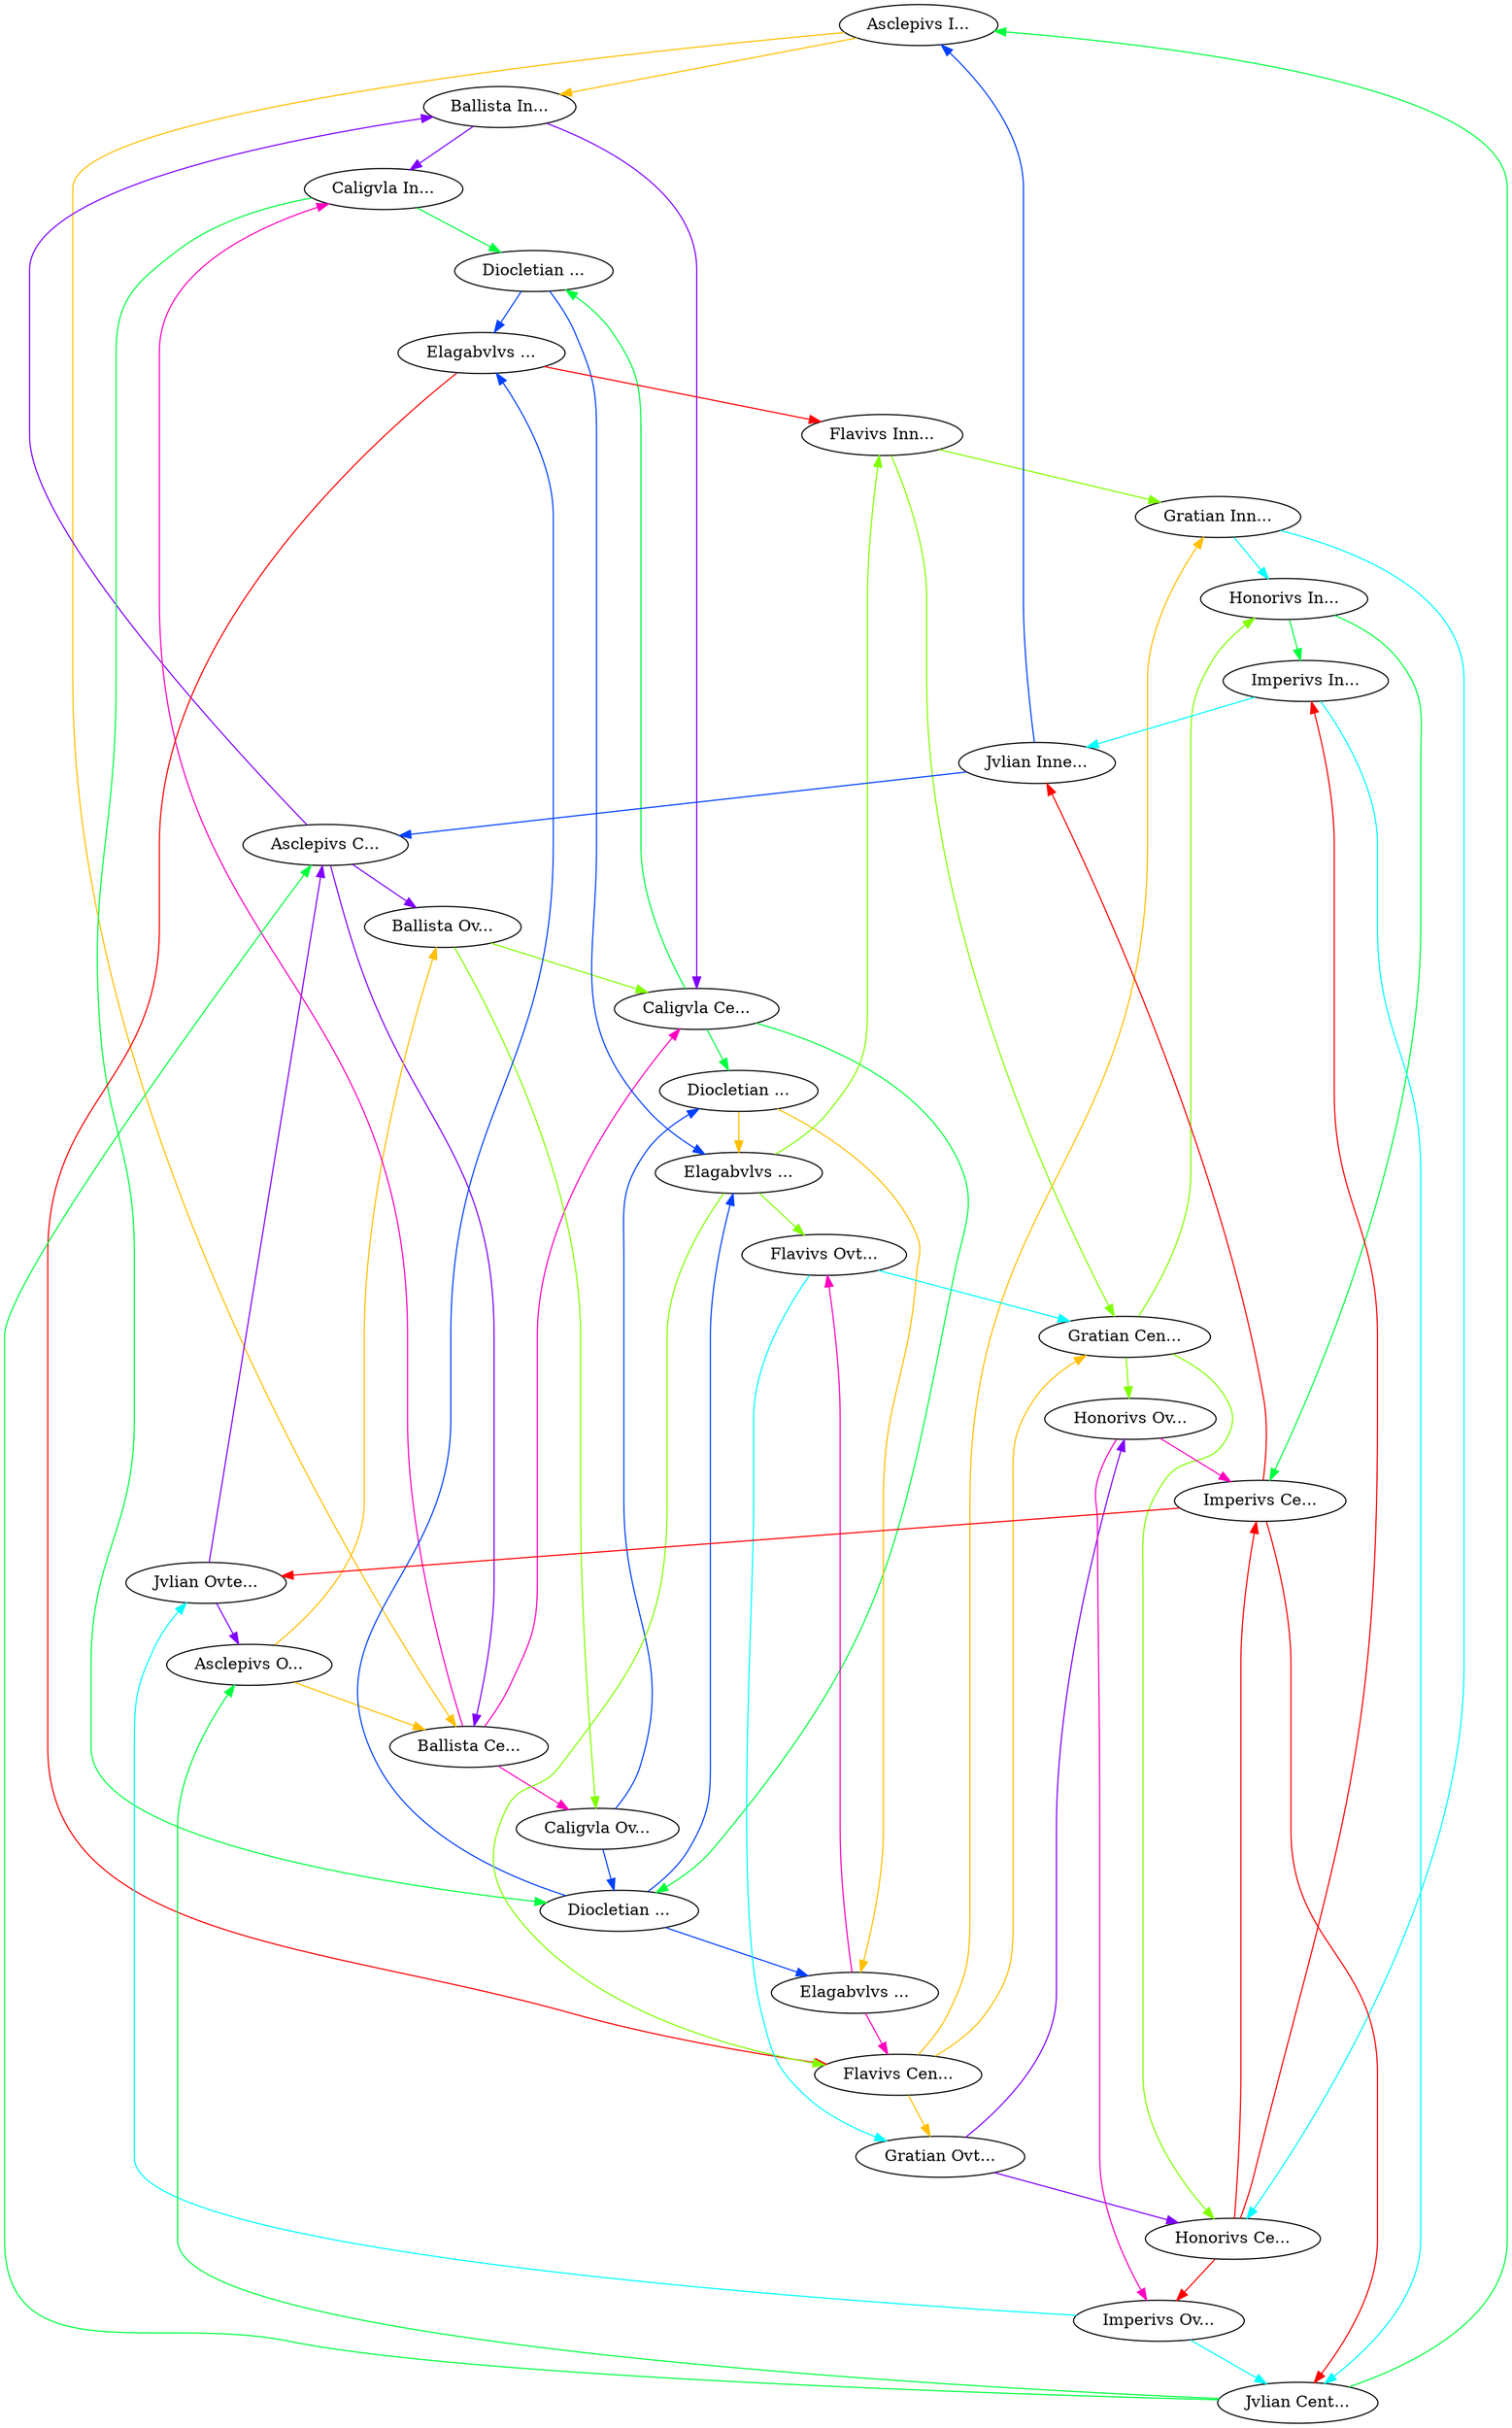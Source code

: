 graph x {
"Asclepivs Inner Lane" [pos="6.05555555555556,-5.625",label="Asclepivs I..."]
"Asclepivs Centre Lane" [pos="5.875,-5.97222222222222",label="Asclepivs C..."]
"Asclepivs Ovter Lane" [pos="5.65277777777778,-6.33333333333333",label="Asclepivs O..."]
"Ballista Inner Lane" [pos="7,-6.08333333333333",label="Ballista In..."]
"Ballista Centre Lane" [pos="7.15277777777778,-6.54166666666667",label="Ballista Ce..."]
"Ballista Ovter Lane" [pos="7.27777777777778,-7",label="Ballista Ov..."]
"Caligvla Inner Lane" [pos="7.47222222222222,-5.83333333333333",label="Caligvla In..."]
"Caligvla Centre Lane" [pos="7.83333333333333,-5.69444444444444",label="Caligvla Ce..."]
"Caligvla Ovter Lane" [pos="8.125,-5.51388888888889",label="Caligvla Ov..."]
"Diocletian Inner Lane" [pos="6.65277777777778,-5.23611111111111",label="Diocletian ..."]
"Diocletian Centre Lane" [pos="6.81944444444444,-4.91666666666667",label="Diocletian ..."]
"Diocletian Ovter Lane" [pos="6.98611111111111,-4.625",label="Diocletian ..."]
"Elagabvlvs Inner Lane" [pos="5.13888888888889,-4.52777777777778",label="Elagabvlvs ..."]
"Elagabvlvs Centre Lane" [pos="5.30555555555556,-4.20833333333333",label="Elagabvlvs ..."]
"Elagabvlvs Ovter Lane" [pos="5.5,-3.93055555555556",label="Elagabvlvs ..."]
"Flavivs Inner Lane" [pos="3.83333333333333,-3.93055555555556",label="Flavivs Inn..."]
"Flavivs Centre Lane" [pos="4.02777777777778,-3.625",label="Flavivs Cen..."]
"Flavivs Ovter Lane" [pos="4.20833333333333,-3.33333333333333",label="Flavivs Ovt..."]
"Gratian Inner Lane" [pos="2.84722222222222,-3.44444444444444",label="Gratian Inn..."]
"Gratian Centre Lane" [pos="2.83333333333333,-3.125",label="Gratian Cen..."]
"Gratian Ovter Lane" [pos="2.81944444444444,-2.77777777777778",label="Gratian Ovt..."]
"Honorivs Inner Lane" [pos="2.34722222222222,-3.70833333333333",label="Honorivs In..."]
"Honorivs Centre Lane" [pos="1.90277777777778,-3.81944444444444",label="Honorivs Ce..."]
"Honorivs Ovter Lane" [pos="1.45833333333333,-3.97222222222222",label="Honorivs Ov..."]
"Imperivs Inner Lane" [pos="3.13888888888889,-4.25",label="Imperivs In..."]
"Imperivs Centre Lane" [pos="2.93055555555556,-4.55555555555556",label="Imperivs Ce..."]
"Imperivs Ovter Lane" [pos="2.68055555555556,-4.90277777777778",label="Imperivs Ov..."]
"Jvlian Inner Lane" [pos="4.45833333333333,-4.86111111111111",label="Jvlian Inne..."]
"Jvlian Centre Lane" [pos="4.29166666666667,-5.19444444444444",label="Jvlian Cent..."]
"Jvlian Ovter Lane" [pos="4.08333333333333,-5.56944444444444",label="Jvlian Ovte..."]
"Flavivs Centre Lane" -- "Gratian Inner Lane" [dir="forward",color="0.125,1,1"]
"Flavivs Centre Lane" -- "Gratian Ovter Lane" [dir="forward",color="0.125,1,1"]
"Flavivs Centre Lane" -- "Gratian Centre Lane" [dir="forward",color="0.125,1,1"]
"Elagabvlvs Centre Lane" -- "Flavivs Centre Lane" [dir="forward",color="0.25,1,1"]
"Elagabvlvs Centre Lane" -- "Flavivs Ovter Lane" [dir="forward",color="0.25,1,1"]
"Elagabvlvs Centre Lane" -- "Flavivs Inner Lane" [dir="forward",color="0.25,1,1"]
"Honorivs Inner Lane" -- "Imperivs Centre Lane" [dir="forward",color="0.375,1,1"]
"Honorivs Inner Lane" -- "Imperivs Inner Lane" [dir="forward",color="0.375,1,1"]
"Flavivs Ovter Lane" -- "Gratian Ovter Lane" [dir="forward",color="0.5,1,1"]
"Flavivs Ovter Lane" -- "Gratian Centre Lane" [dir="forward",color="0.5,1,1"]
"Diocletian Centre Lane" -- "Elagabvlvs Centre Lane" [dir="forward",color="0.625,1,1"]
"Diocletian Centre Lane" -- "Elagabvlvs Inner Lane" [dir="forward",color="0.625,1,1"]
"Diocletian Centre Lane" -- "Elagabvlvs Ovter Lane" [dir="forward",color="0.625,1,1"]
"Gratian Ovter Lane" -- "Honorivs Ovter Lane" [dir="forward",color="0.75,1,1"]
"Gratian Ovter Lane" -- "Honorivs Centre Lane" [dir="forward",color="0.75,1,1"]
"Elagabvlvs Ovter Lane" -- "Flavivs Centre Lane" [dir="forward",color="0.875,1,1"]
"Elagabvlvs Ovter Lane" -- "Flavivs Ovter Lane" [dir="forward",color="0.875,1,1"]
"Honorivs Centre Lane" -- "Imperivs Centre Lane" [dir="forward",color="1,1,1"]
"Honorivs Centre Lane" -- "Imperivs Ovter Lane" [dir="forward",color="1,1,1"]
"Honorivs Centre Lane" -- "Imperivs Inner Lane" [dir="forward",color="1,1,1"]
"Asclepivs Inner Lane" -- "Ballista Centre Lane" [dir="forward",color="0.125,1,1"]
"Asclepivs Inner Lane" -- "Ballista Inner Lane" [dir="forward",color="0.125,1,1"]
"Ballista Ovter Lane" -- "Caligvla Ovter Lane" [dir="forward",color="0.25,1,1"]
"Ballista Ovter Lane" -- "Caligvla Centre Lane" [dir="forward",color="0.25,1,1"]
"Jvlian Centre Lane" -- "Asclepivs Inner Lane" [dir="forward",color="0.375,1,1"]
"Jvlian Centre Lane" -- "Asclepivs Centre Lane" [dir="forward",color="0.375,1,1"]
"Jvlian Centre Lane" -- "Asclepivs Ovter Lane" [dir="forward",color="0.375,1,1"]
"Imperivs Ovter Lane" -- "Jvlian Ovter Lane" [dir="forward",color="0.5,1,1"]
"Imperivs Ovter Lane" -- "Jvlian Centre Lane" [dir="forward",color="0.5,1,1"]
"Caligvla Ovter Lane" -- "Diocletian Centre Lane" [dir="forward",color="0.625,1,1"]
"Caligvla Ovter Lane" -- "Diocletian Ovter Lane" [dir="forward",color="0.625,1,1"]
"Asclepivs Centre Lane" -- "Ballista Ovter Lane" [dir="forward",color="0.75,1,1"]
"Asclepivs Centre Lane" -- "Ballista Centre Lane" [dir="forward",color="0.75,1,1"]
"Asclepivs Centre Lane" -- "Ballista Inner Lane" [dir="forward",color="0.75,1,1"]
"Ballista Centre Lane" -- "Caligvla Ovter Lane" [dir="forward",color="0.875,1,1"]
"Ballista Centre Lane" -- "Caligvla Centre Lane" [dir="forward",color="0.875,1,1"]
"Ballista Centre Lane" -- "Caligvla Inner Lane" [dir="forward",color="0.875,1,1"]
"Elagabvlvs Inner Lane" -- "Flavivs Centre Lane" [dir="forward",color="1,1,1"]
"Elagabvlvs Inner Lane" -- "Flavivs Inner Lane" [dir="forward",color="1,1,1"]
"Diocletian Ovter Lane" -- "Elagabvlvs Centre Lane" [dir="forward",color="0.125,1,1"]
"Diocletian Ovter Lane" -- "Elagabvlvs Ovter Lane" [dir="forward",color="0.125,1,1"]
"Flavivs Inner Lane" -- "Gratian Inner Lane" [dir="forward",color="0.25,1,1"]
"Flavivs Inner Lane" -- "Gratian Centre Lane" [dir="forward",color="0.25,1,1"]
"Caligvla Centre Lane" -- "Diocletian Centre Lane" [dir="forward",color="0.375,1,1"]
"Caligvla Centre Lane" -- "Diocletian Ovter Lane" [dir="forward",color="0.375,1,1"]
"Caligvla Centre Lane" -- "Diocletian Inner Lane" [dir="forward",color="0.375,1,1"]
"Imperivs Inner Lane" -- "Jvlian Centre Lane" [dir="forward",color="0.5,1,1"]
"Imperivs Inner Lane" -- "Jvlian Inner Lane" [dir="forward",color="0.5,1,1"]
"Diocletian Inner Lane" -- "Elagabvlvs Centre Lane" [dir="forward",color="0.625,1,1"]
"Diocletian Inner Lane" -- "Elagabvlvs Inner Lane" [dir="forward",color="0.625,1,1"]
"Jvlian Ovter Lane" -- "Asclepivs Centre Lane" [dir="forward",color="0.75,1,1"]
"Jvlian Ovter Lane" -- "Asclepivs Ovter Lane" [dir="forward",color="0.75,1,1"]
"Honorivs Ovter Lane" -- "Imperivs Centre Lane" [dir="forward",color="0.875,1,1"]
"Honorivs Ovter Lane" -- "Imperivs Ovter Lane" [dir="forward",color="0.875,1,1"]
"Imperivs Centre Lane" -- "Jvlian Ovter Lane" [dir="forward",color="1,1,1"]
"Imperivs Centre Lane" -- "Jvlian Centre Lane" [dir="forward",color="1,1,1"]
"Imperivs Centre Lane" -- "Jvlian Inner Lane" [dir="forward",color="1,1,1"]
"Asclepivs Ovter Lane" -- "Ballista Ovter Lane" [dir="forward",color="0.125,1,1"]
"Asclepivs Ovter Lane" -- "Ballista Centre Lane" [dir="forward",color="0.125,1,1"]
"Gratian Centre Lane" -- "Honorivs Ovter Lane" [dir="forward",color="0.25,1,1"]
"Gratian Centre Lane" -- "Honorivs Centre Lane" [dir="forward",color="0.25,1,1"]
"Gratian Centre Lane" -- "Honorivs Inner Lane" [dir="forward",color="0.25,1,1"]
"Caligvla Inner Lane" -- "Diocletian Centre Lane" [dir="forward",color="0.375,1,1"]
"Caligvla Inner Lane" -- "Diocletian Inner Lane" [dir="forward",color="0.375,1,1"]
"Gratian Inner Lane" -- "Honorivs Centre Lane" [dir="forward",color="0.5,1,1"]
"Gratian Inner Lane" -- "Honorivs Inner Lane" [dir="forward",color="0.5,1,1"]
"Jvlian Inner Lane" -- "Asclepivs Inner Lane" [dir="forward",color="0.625,1,1"]
"Jvlian Inner Lane" -- "Asclepivs Centre Lane" [dir="forward",color="0.625,1,1"]
"Ballista Inner Lane" -- "Caligvla Centre Lane" [dir="forward",color="0.75,1,1"]
"Ballista Inner Lane" -- "Caligvla Inner Lane" [dir="forward",color="0.75,1,1"]
}

